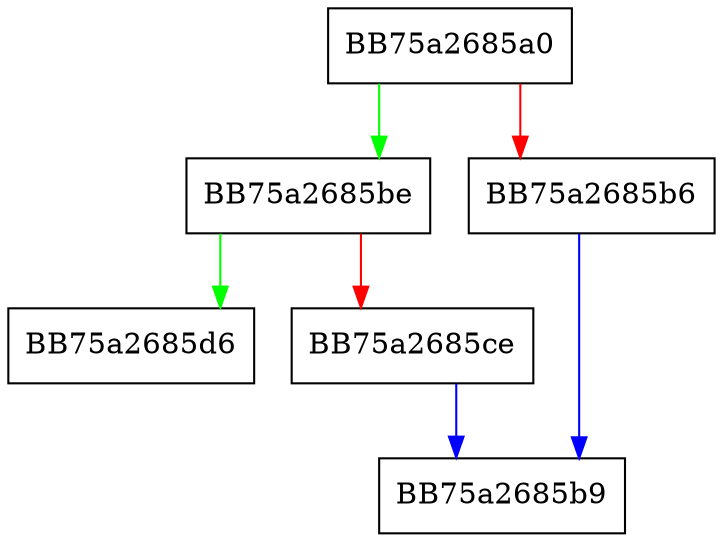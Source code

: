 digraph lzput {
  node [shape="box"];
  graph [splines=ortho];
  BB75a2685a0 -> BB75a2685be [color="green"];
  BB75a2685a0 -> BB75a2685b6 [color="red"];
  BB75a2685b6 -> BB75a2685b9 [color="blue"];
  BB75a2685be -> BB75a2685d6 [color="green"];
  BB75a2685be -> BB75a2685ce [color="red"];
  BB75a2685ce -> BB75a2685b9 [color="blue"];
}